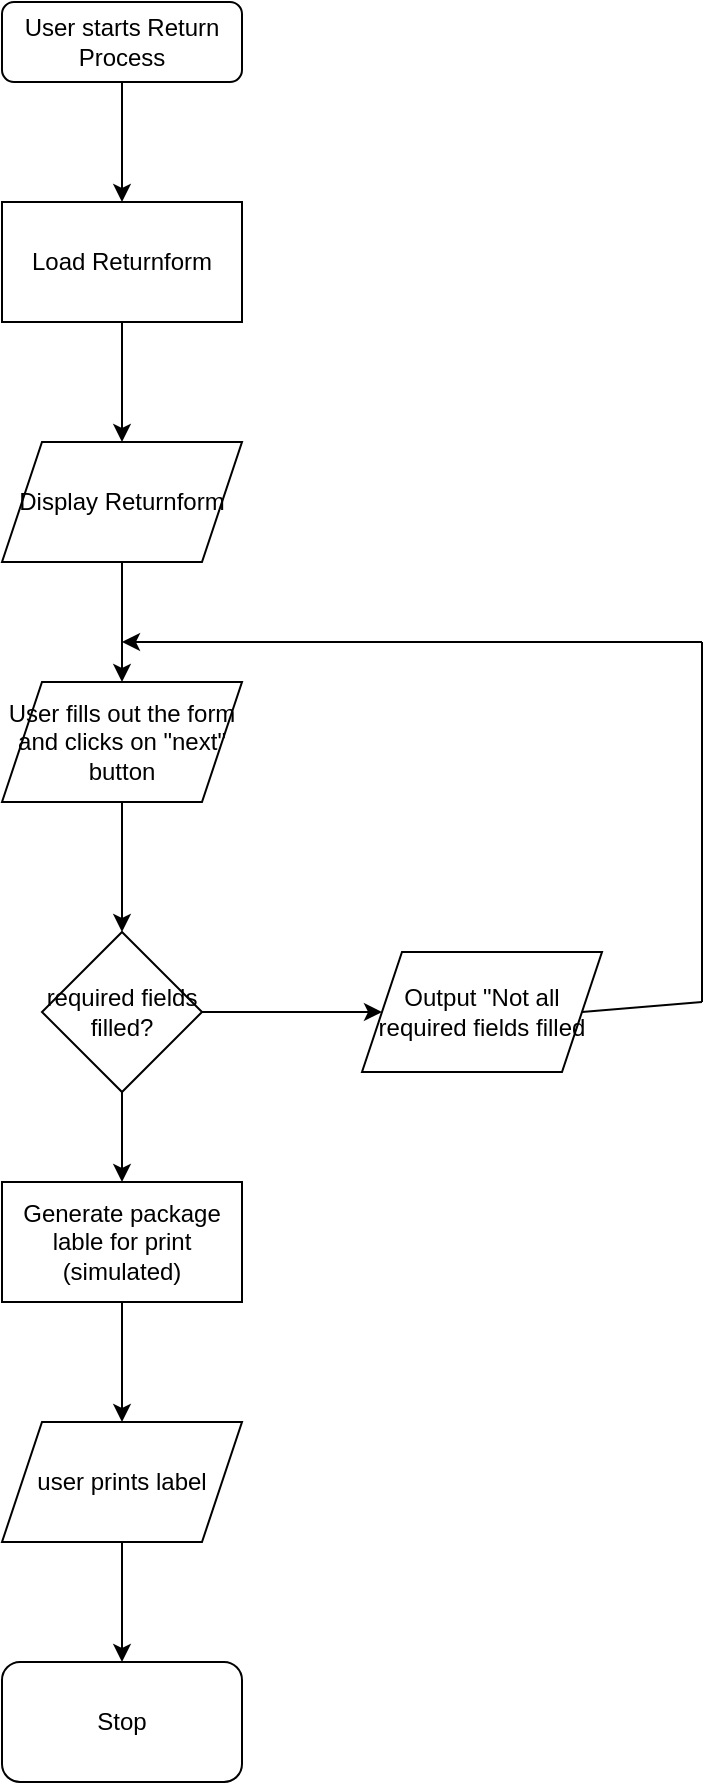 <mxfile version="16.6.4" type="device"><diagram id="C5RBs43oDa-KdzZeNtuy" name="Page-1"><mxGraphModel dx="1185" dy="662" grid="1" gridSize="10" guides="1" tooltips="1" connect="1" arrows="1" fold="1" page="1" pageScale="1" pageWidth="827" pageHeight="1169" math="0" shadow="0"><root><mxCell id="WIyWlLk6GJQsqaUBKTNV-0"/><mxCell id="WIyWlLk6GJQsqaUBKTNV-1" parent="WIyWlLk6GJQsqaUBKTNV-0"/><mxCell id="WIyWlLk6GJQsqaUBKTNV-3" value="User starts Return Process" style="rounded=1;whiteSpace=wrap;html=1;fontSize=12;glass=0;strokeWidth=1;shadow=0;" parent="WIyWlLk6GJQsqaUBKTNV-1" vertex="1"><mxGeometry x="160" y="80" width="120" height="40" as="geometry"/></mxCell><mxCell id="_f4R2XGtLBmQoEJvfacv-0" value="Load Returnform" style="rounded=0;whiteSpace=wrap;html=1;" vertex="1" parent="WIyWlLk6GJQsqaUBKTNV-1"><mxGeometry x="160" y="180" width="120" height="60" as="geometry"/></mxCell><mxCell id="_f4R2XGtLBmQoEJvfacv-1" value="" style="endArrow=classic;html=1;rounded=0;exitX=0.5;exitY=1;exitDx=0;exitDy=0;entryX=0.5;entryY=0;entryDx=0;entryDy=0;" edge="1" parent="WIyWlLk6GJQsqaUBKTNV-1" source="WIyWlLk6GJQsqaUBKTNV-3" target="_f4R2XGtLBmQoEJvfacv-0"><mxGeometry width="50" height="50" relative="1" as="geometry"><mxPoint x="700" y="220" as="sourcePoint"/><mxPoint x="750" y="170" as="targetPoint"/></mxGeometry></mxCell><mxCell id="_f4R2XGtLBmQoEJvfacv-3" value="" style="endArrow=classic;html=1;rounded=0;exitX=0.5;exitY=1;exitDx=0;exitDy=0;entryX=0.5;entryY=0;entryDx=0;entryDy=0;" edge="1" parent="WIyWlLk6GJQsqaUBKTNV-1" source="_f4R2XGtLBmQoEJvfacv-0" target="_f4R2XGtLBmQoEJvfacv-4"><mxGeometry width="50" height="50" relative="1" as="geometry"><mxPoint x="700" y="220" as="sourcePoint"/><mxPoint x="220" y="300" as="targetPoint"/></mxGeometry></mxCell><mxCell id="_f4R2XGtLBmQoEJvfacv-4" value="Display Returnform" style="shape=parallelogram;perimeter=parallelogramPerimeter;whiteSpace=wrap;html=1;fixedSize=1;" vertex="1" parent="WIyWlLk6GJQsqaUBKTNV-1"><mxGeometry x="160" y="300" width="120" height="60" as="geometry"/></mxCell><mxCell id="_f4R2XGtLBmQoEJvfacv-6" value="User fills out the form and clicks on &quot;next&quot; button" style="shape=parallelogram;perimeter=parallelogramPerimeter;whiteSpace=wrap;html=1;fixedSize=1;" vertex="1" parent="WIyWlLk6GJQsqaUBKTNV-1"><mxGeometry x="160" y="420" width="120" height="60" as="geometry"/></mxCell><mxCell id="_f4R2XGtLBmQoEJvfacv-7" value="" style="endArrow=classic;html=1;rounded=0;exitX=0.5;exitY=1;exitDx=0;exitDy=0;entryX=0.5;entryY=0;entryDx=0;entryDy=0;" edge="1" parent="WIyWlLk6GJQsqaUBKTNV-1" source="_f4R2XGtLBmQoEJvfacv-4" target="_f4R2XGtLBmQoEJvfacv-6"><mxGeometry width="50" height="50" relative="1" as="geometry"><mxPoint x="380" y="400" as="sourcePoint"/><mxPoint x="430" y="350" as="targetPoint"/></mxGeometry></mxCell><mxCell id="_f4R2XGtLBmQoEJvfacv-9" value="required fields filled?" style="rhombus;whiteSpace=wrap;html=1;" vertex="1" parent="WIyWlLk6GJQsqaUBKTNV-1"><mxGeometry x="180" y="545" width="80" height="80" as="geometry"/></mxCell><mxCell id="_f4R2XGtLBmQoEJvfacv-10" value="" style="endArrow=classic;html=1;rounded=0;exitX=0.5;exitY=1;exitDx=0;exitDy=0;entryX=0.5;entryY=0;entryDx=0;entryDy=0;" edge="1" parent="WIyWlLk6GJQsqaUBKTNV-1" source="_f4R2XGtLBmQoEJvfacv-6" target="_f4R2XGtLBmQoEJvfacv-9"><mxGeometry width="50" height="50" relative="1" as="geometry"><mxPoint x="380" y="400" as="sourcePoint"/><mxPoint x="430" y="350" as="targetPoint"/></mxGeometry></mxCell><mxCell id="_f4R2XGtLBmQoEJvfacv-12" value="Output &quot;Not all required fields filled" style="shape=parallelogram;perimeter=parallelogramPerimeter;whiteSpace=wrap;html=1;fixedSize=1;" vertex="1" parent="WIyWlLk6GJQsqaUBKTNV-1"><mxGeometry x="340" y="555" width="120" height="60" as="geometry"/></mxCell><mxCell id="_f4R2XGtLBmQoEJvfacv-13" value="" style="endArrow=classic;html=1;rounded=0;exitX=1;exitY=0.5;exitDx=0;exitDy=0;entryX=0;entryY=0.5;entryDx=0;entryDy=0;" edge="1" parent="WIyWlLk6GJQsqaUBKTNV-1" source="_f4R2XGtLBmQoEJvfacv-9" target="_f4R2XGtLBmQoEJvfacv-12"><mxGeometry width="50" height="50" relative="1" as="geometry"><mxPoint x="380" y="490" as="sourcePoint"/><mxPoint x="430" y="440" as="targetPoint"/></mxGeometry></mxCell><mxCell id="_f4R2XGtLBmQoEJvfacv-14" value="" style="endArrow=none;html=1;rounded=0;exitX=1;exitY=0.5;exitDx=0;exitDy=0;" edge="1" parent="WIyWlLk6GJQsqaUBKTNV-1" source="_f4R2XGtLBmQoEJvfacv-12"><mxGeometry width="50" height="50" relative="1" as="geometry"><mxPoint x="380" y="490" as="sourcePoint"/><mxPoint x="510" y="580" as="targetPoint"/></mxGeometry></mxCell><mxCell id="_f4R2XGtLBmQoEJvfacv-15" value="" style="endArrow=none;html=1;rounded=0;" edge="1" parent="WIyWlLk6GJQsqaUBKTNV-1"><mxGeometry width="50" height="50" relative="1" as="geometry"><mxPoint x="510" y="580" as="sourcePoint"/><mxPoint x="510" y="400" as="targetPoint"/></mxGeometry></mxCell><mxCell id="_f4R2XGtLBmQoEJvfacv-16" value="" style="endArrow=classic;html=1;rounded=0;" edge="1" parent="WIyWlLk6GJQsqaUBKTNV-1"><mxGeometry width="50" height="50" relative="1" as="geometry"><mxPoint x="510" y="400" as="sourcePoint"/><mxPoint x="220" y="400" as="targetPoint"/></mxGeometry></mxCell><mxCell id="_f4R2XGtLBmQoEJvfacv-17" value="" style="endArrow=classic;html=1;rounded=0;exitX=0.5;exitY=1;exitDx=0;exitDy=0;" edge="1" parent="WIyWlLk6GJQsqaUBKTNV-1" source="_f4R2XGtLBmQoEJvfacv-9" target="_f4R2XGtLBmQoEJvfacv-18"><mxGeometry width="50" height="50" relative="1" as="geometry"><mxPoint x="370" y="670" as="sourcePoint"/><mxPoint x="220" y="680" as="targetPoint"/></mxGeometry></mxCell><mxCell id="_f4R2XGtLBmQoEJvfacv-18" value="Generate package lable for print (simulated)" style="rounded=0;whiteSpace=wrap;html=1;" vertex="1" parent="WIyWlLk6GJQsqaUBKTNV-1"><mxGeometry x="160" y="670" width="120" height="60" as="geometry"/></mxCell><mxCell id="_f4R2XGtLBmQoEJvfacv-19" value="" style="endArrow=classic;html=1;rounded=0;exitX=0.5;exitY=1;exitDx=0;exitDy=0;entryX=0.5;entryY=0;entryDx=0;entryDy=0;" edge="1" parent="WIyWlLk6GJQsqaUBKTNV-1" source="_f4R2XGtLBmQoEJvfacv-18" target="_f4R2XGtLBmQoEJvfacv-20"><mxGeometry width="50" height="50" relative="1" as="geometry"><mxPoint x="370" y="660" as="sourcePoint"/><mxPoint x="220" y="790" as="targetPoint"/></mxGeometry></mxCell><mxCell id="_f4R2XGtLBmQoEJvfacv-20" value="user prints label" style="shape=parallelogram;perimeter=parallelogramPerimeter;whiteSpace=wrap;html=1;fixedSize=1;" vertex="1" parent="WIyWlLk6GJQsqaUBKTNV-1"><mxGeometry x="160" y="790" width="120" height="60" as="geometry"/></mxCell><mxCell id="_f4R2XGtLBmQoEJvfacv-21" value="Stop" style="rounded=1;whiteSpace=wrap;html=1;" vertex="1" parent="WIyWlLk6GJQsqaUBKTNV-1"><mxGeometry x="160" y="910" width="120" height="60" as="geometry"/></mxCell><mxCell id="_f4R2XGtLBmQoEJvfacv-22" value="" style="endArrow=classic;html=1;rounded=0;exitX=0.5;exitY=1;exitDx=0;exitDy=0;entryX=0.5;entryY=0;entryDx=0;entryDy=0;" edge="1" parent="WIyWlLk6GJQsqaUBKTNV-1" source="_f4R2XGtLBmQoEJvfacv-20" target="_f4R2XGtLBmQoEJvfacv-21"><mxGeometry width="50" height="50" relative="1" as="geometry"><mxPoint x="370" y="650" as="sourcePoint"/><mxPoint x="420" y="600" as="targetPoint"/></mxGeometry></mxCell></root></mxGraphModel></diagram></mxfile>
